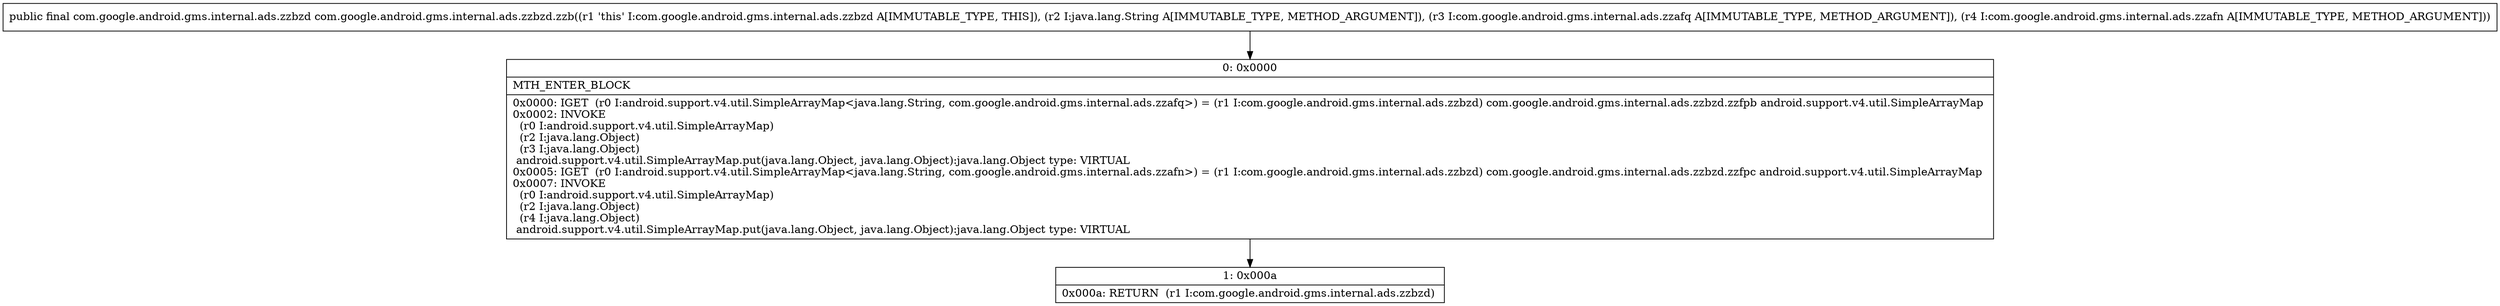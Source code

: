 digraph "CFG forcom.google.android.gms.internal.ads.zzbzd.zzb(Ljava\/lang\/String;Lcom\/google\/android\/gms\/internal\/ads\/zzafq;Lcom\/google\/android\/gms\/internal\/ads\/zzafn;)Lcom\/google\/android\/gms\/internal\/ads\/zzbzd;" {
Node_0 [shape=record,label="{0\:\ 0x0000|MTH_ENTER_BLOCK\l|0x0000: IGET  (r0 I:android.support.v4.util.SimpleArrayMap\<java.lang.String, com.google.android.gms.internal.ads.zzafq\>) = (r1 I:com.google.android.gms.internal.ads.zzbzd) com.google.android.gms.internal.ads.zzbzd.zzfpb android.support.v4.util.SimpleArrayMap \l0x0002: INVOKE  \l  (r0 I:android.support.v4.util.SimpleArrayMap)\l  (r2 I:java.lang.Object)\l  (r3 I:java.lang.Object)\l android.support.v4.util.SimpleArrayMap.put(java.lang.Object, java.lang.Object):java.lang.Object type: VIRTUAL \l0x0005: IGET  (r0 I:android.support.v4.util.SimpleArrayMap\<java.lang.String, com.google.android.gms.internal.ads.zzafn\>) = (r1 I:com.google.android.gms.internal.ads.zzbzd) com.google.android.gms.internal.ads.zzbzd.zzfpc android.support.v4.util.SimpleArrayMap \l0x0007: INVOKE  \l  (r0 I:android.support.v4.util.SimpleArrayMap)\l  (r2 I:java.lang.Object)\l  (r4 I:java.lang.Object)\l android.support.v4.util.SimpleArrayMap.put(java.lang.Object, java.lang.Object):java.lang.Object type: VIRTUAL \l}"];
Node_1 [shape=record,label="{1\:\ 0x000a|0x000a: RETURN  (r1 I:com.google.android.gms.internal.ads.zzbzd) \l}"];
MethodNode[shape=record,label="{public final com.google.android.gms.internal.ads.zzbzd com.google.android.gms.internal.ads.zzbzd.zzb((r1 'this' I:com.google.android.gms.internal.ads.zzbzd A[IMMUTABLE_TYPE, THIS]), (r2 I:java.lang.String A[IMMUTABLE_TYPE, METHOD_ARGUMENT]), (r3 I:com.google.android.gms.internal.ads.zzafq A[IMMUTABLE_TYPE, METHOD_ARGUMENT]), (r4 I:com.google.android.gms.internal.ads.zzafn A[IMMUTABLE_TYPE, METHOD_ARGUMENT])) }"];
MethodNode -> Node_0;
Node_0 -> Node_1;
}

